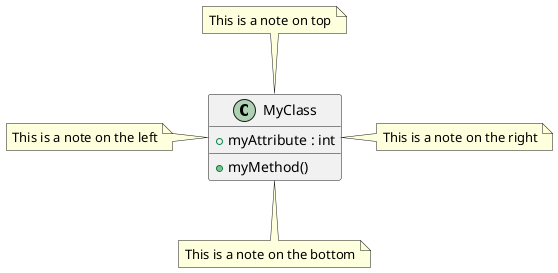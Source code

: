 @startuml
class MyClass {
    + myAttribute : int
    + myMethod()
}

note right of MyClass
  This is a note on the right
end note

note left of MyClass
  This is a note on the left
end note

note top of MyClass
  This is a note on top
end note

note bottom of MyClass
  This is a note on the bottom
end note
@enduml